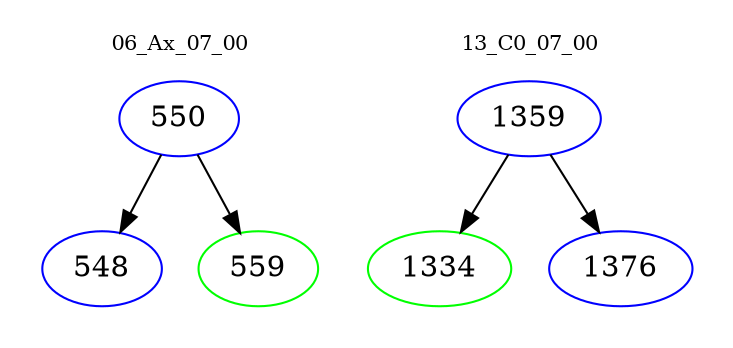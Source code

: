 digraph{
subgraph cluster_0 {
color = white
label = "06_Ax_07_00";
fontsize=10;
T0_550 [label="550", color="blue"]
T0_550 -> T0_548 [color="black"]
T0_548 [label="548", color="blue"]
T0_550 -> T0_559 [color="black"]
T0_559 [label="559", color="green"]
}
subgraph cluster_1 {
color = white
label = "13_C0_07_00";
fontsize=10;
T1_1359 [label="1359", color="blue"]
T1_1359 -> T1_1334 [color="black"]
T1_1334 [label="1334", color="green"]
T1_1359 -> T1_1376 [color="black"]
T1_1376 [label="1376", color="blue"]
}
}
